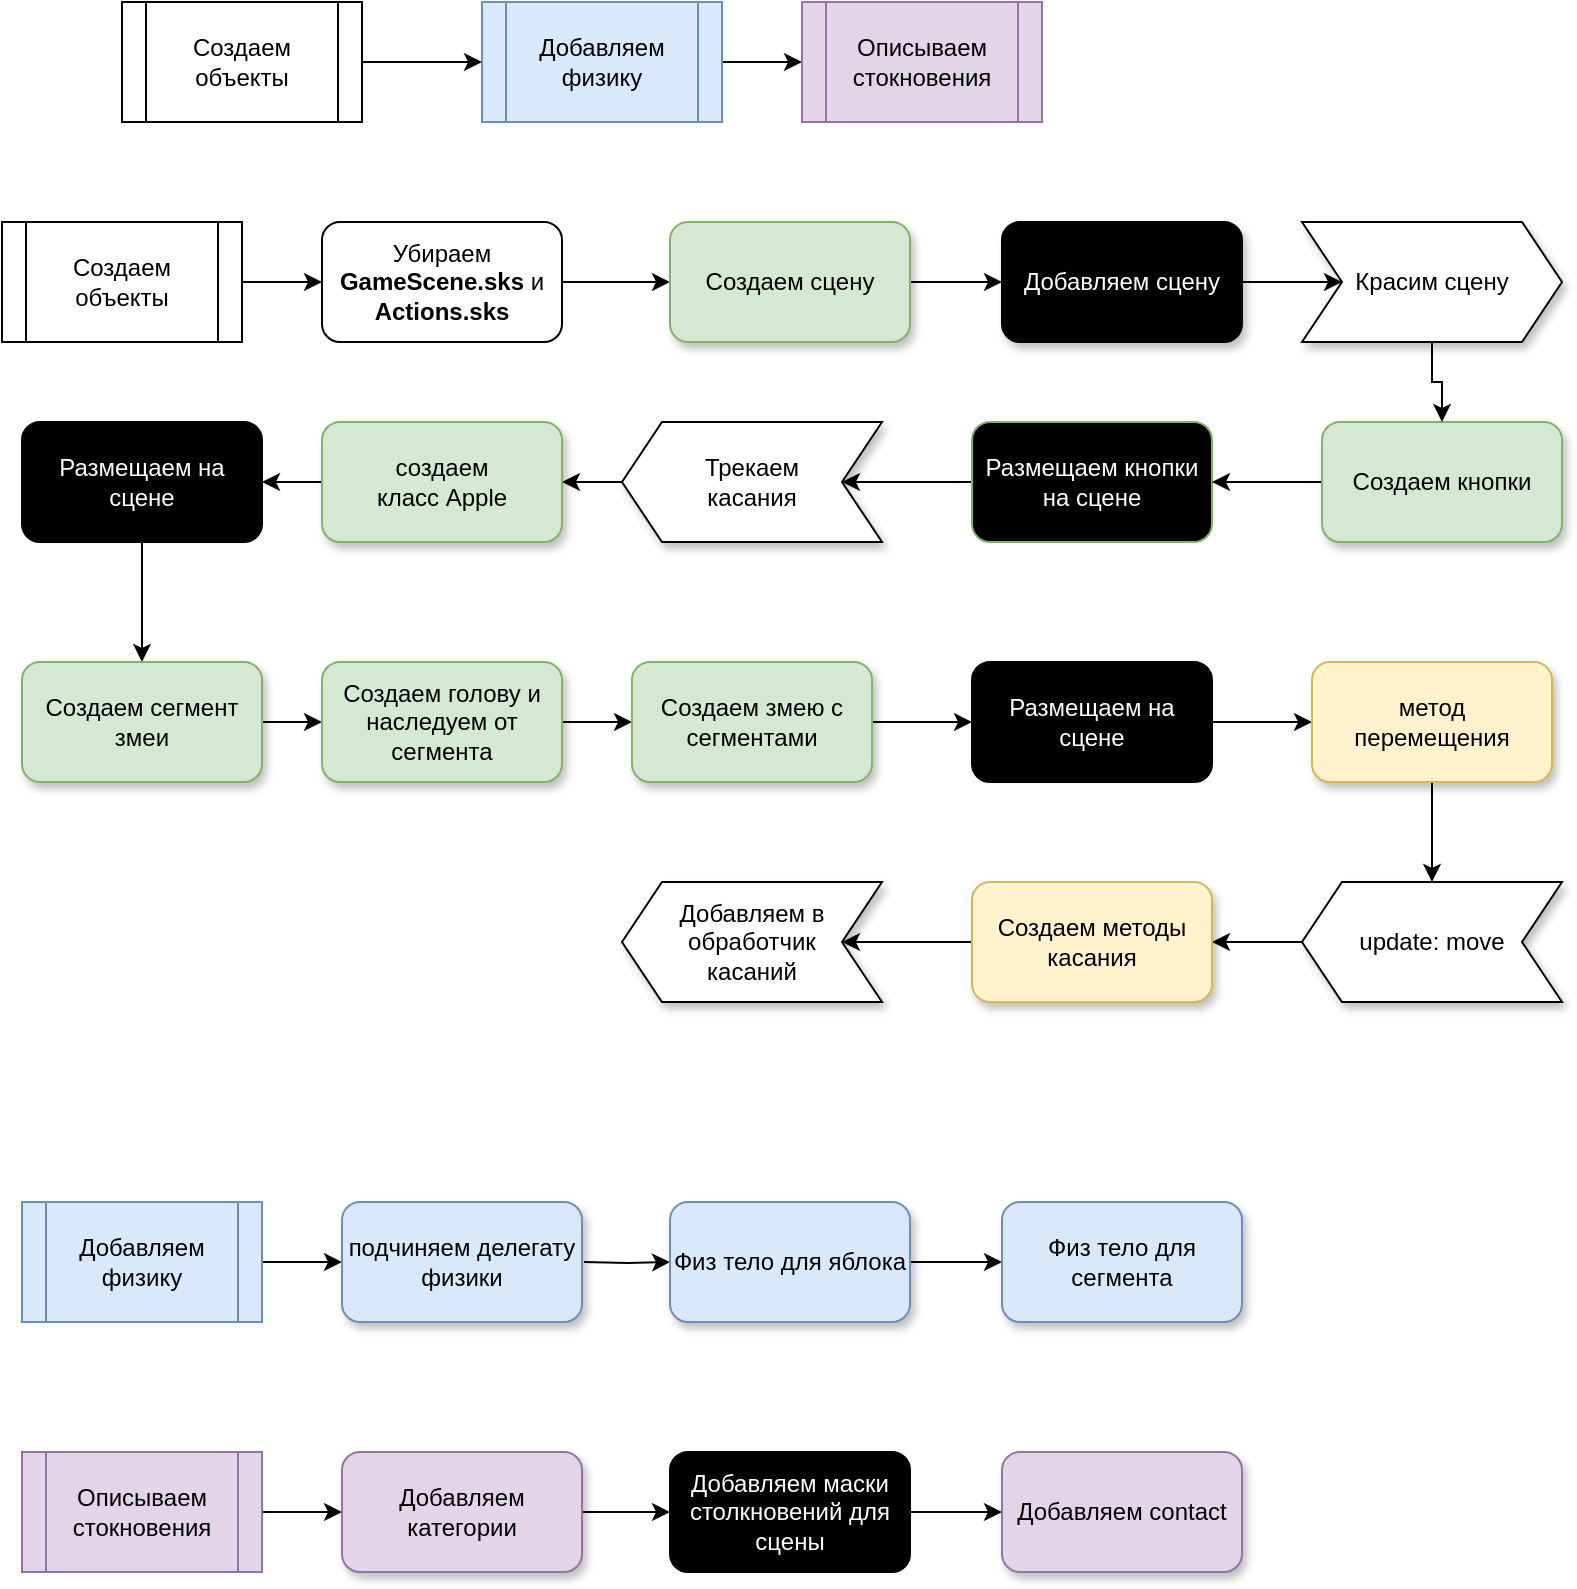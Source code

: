 <mxfile version="13.5.9" type="github">
  <diagram id="rtUFhnHfVkmdgCKiVbLg" name="Snake">
    <mxGraphModel dx="1470" dy="1000" grid="1" gridSize="10" guides="1" tooltips="1" connect="1" arrows="1" fold="1" page="1" pageScale="1" pageWidth="827" pageHeight="1169" math="0" shadow="0">
      <root>
        <mxCell id="0" />
        <mxCell id="1" parent="0" />
        <mxCell id="FlKFB4eoCFlWuuvvBIy5-28" style="edgeStyle=orthogonalEdgeStyle;rounded=0;orthogonalLoop=1;jettySize=auto;html=1;exitX=1;exitY=0.5;exitDx=0;exitDy=0;entryX=0;entryY=0.5;entryDx=0;entryDy=0;fontColor=#000000;" parent="1" source="FlKFB4eoCFlWuuvvBIy5-1" target="FlKFB4eoCFlWuuvvBIy5-26" edge="1">
          <mxGeometry relative="1" as="geometry" />
        </mxCell>
        <mxCell id="FlKFB4eoCFlWuuvvBIy5-1" value="Убираем &lt;span style=&quot;font-weight: 600&quot;&gt;GameScene.sks&lt;/span&gt; и &lt;span style=&quot;font-weight: 600&quot;&gt;Actions.sks&lt;/span&gt;" style="rounded=1;whiteSpace=wrap;html=1;" parent="1" vertex="1">
          <mxGeometry x="180" y="170" width="120" height="60" as="geometry" />
        </mxCell>
        <mxCell id="FlKFB4eoCFlWuuvvBIy5-6" value="" style="edgeStyle=orthogonalEdgeStyle;rounded=0;orthogonalLoop=1;jettySize=auto;html=1;entryX=0;entryY=0.5;entryDx=0;entryDy=0;" parent="1" source="FlKFB4eoCFlWuuvvBIy5-3" target="FlKFB4eoCFlWuuvvBIy5-20" edge="1">
          <mxGeometry relative="1" as="geometry">
            <mxPoint x="330" y="310.067" as="targetPoint" />
          </mxGeometry>
        </mxCell>
        <mxCell id="FlKFB4eoCFlWuuvvBIy5-3" value="Добавляем сцену" style="whiteSpace=wrap;html=1;rounded=1;fillColor=#000000;fontColor=#FFFFFF;sketch=0;shadow=1;" parent="1" vertex="1">
          <mxGeometry x="520" y="170" width="120" height="60" as="geometry" />
        </mxCell>
        <mxCell id="sQ0nPkpXrDJ02ECzJhpP-48" value="" style="edgeStyle=orthogonalEdgeStyle;rounded=0;orthogonalLoop=1;jettySize=auto;html=1;" edge="1" parent="1" source="FlKFB4eoCFlWuuvvBIy5-7" target="FlKFB4eoCFlWuuvvBIy5-23">
          <mxGeometry relative="1" as="geometry" />
        </mxCell>
        <mxCell id="FlKFB4eoCFlWuuvvBIy5-7" value="Размещаем кнопки на сцене" style="whiteSpace=wrap;html=1;rounded=1;strokeColor=#82b366;fontColor=#FFFFFF;fillColor=#000000;" parent="1" vertex="1">
          <mxGeometry x="505" y="270" width="120" height="60" as="geometry" />
        </mxCell>
        <mxCell id="FlKFB4eoCFlWuuvvBIy5-12" value="" style="edgeStyle=orthogonalEdgeStyle;rounded=0;orthogonalLoop=1;jettySize=auto;html=1;exitX=0;exitY=0.5;exitDx=0;exitDy=0;" parent="1" source="FlKFB4eoCFlWuuvvBIy5-23" target="FlKFB4eoCFlWuuvvBIy5-11" edge="1">
          <mxGeometry relative="1" as="geometry">
            <mxPoint x="510" y="430" as="sourcePoint" />
          </mxGeometry>
        </mxCell>
        <mxCell id="FlKFB4eoCFlWuuvvBIy5-14" value="" style="edgeStyle=orthogonalEdgeStyle;rounded=0;orthogonalLoop=1;jettySize=auto;html=1;" parent="1" source="FlKFB4eoCFlWuuvvBIy5-11" target="FlKFB4eoCFlWuuvvBIy5-13" edge="1">
          <mxGeometry relative="1" as="geometry" />
        </mxCell>
        <mxCell id="FlKFB4eoCFlWuuvvBIy5-11" value="&lt;div&gt;создаем &lt;br&gt;&lt;/div&gt;&lt;div&gt;класс Apple&lt;/div&gt;" style="whiteSpace=wrap;html=1;rounded=1;fillColor=#d5e8d4;strokeColor=#82b366;shadow=1;" parent="1" vertex="1">
          <mxGeometry x="180" y="270" width="120" height="60" as="geometry" />
        </mxCell>
        <mxCell id="FlKFB4eoCFlWuuvvBIy5-19" value="" style="edgeStyle=orthogonalEdgeStyle;rounded=0;orthogonalLoop=1;jettySize=auto;html=1;fontColor=#FFFFFF;" parent="1" source="FlKFB4eoCFlWuuvvBIy5-13" target="FlKFB4eoCFlWuuvvBIy5-18" edge="1">
          <mxGeometry relative="1" as="geometry" />
        </mxCell>
        <mxCell id="FlKFB4eoCFlWuuvvBIy5-13" value="Размещаем на сцене" style="whiteSpace=wrap;html=1;rounded=1;fillColor=#000000;fontColor=#FFFFFF;" parent="1" vertex="1">
          <mxGeometry x="30" y="270" width="120" height="60" as="geometry" />
        </mxCell>
        <mxCell id="FlKFB4eoCFlWuuvvBIy5-17" style="edgeStyle=orthogonalEdgeStyle;rounded=0;orthogonalLoop=1;jettySize=auto;html=1;fontColor=#FFFFFF;" parent="1" source="FlKFB4eoCFlWuuvvBIy5-15" target="FlKFB4eoCFlWuuvvBIy5-7" edge="1">
          <mxGeometry relative="1" as="geometry" />
        </mxCell>
        <mxCell id="FlKFB4eoCFlWuuvvBIy5-15" value="Создаем кнопки" style="whiteSpace=wrap;html=1;rounded=1;strokeColor=#82b366;fillColor=#d5e8d4;shadow=1;" parent="1" vertex="1">
          <mxGeometry x="680" y="270" width="120" height="60" as="geometry" />
        </mxCell>
        <mxCell id="sQ0nPkpXrDJ02ECzJhpP-2" value="" style="edgeStyle=orthogonalEdgeStyle;rounded=0;orthogonalLoop=1;jettySize=auto;html=1;" edge="1" parent="1" source="FlKFB4eoCFlWuuvvBIy5-18" target="sQ0nPkpXrDJ02ECzJhpP-1">
          <mxGeometry relative="1" as="geometry" />
        </mxCell>
        <mxCell id="FlKFB4eoCFlWuuvvBIy5-18" value="Создаем сегмент змеи" style="whiteSpace=wrap;html=1;rounded=1;fillColor=#d5e8d4;strokeColor=#82b366;shadow=1;" parent="1" vertex="1">
          <mxGeometry x="30" y="390" width="120" height="60" as="geometry" />
        </mxCell>
        <mxCell id="sQ0nPkpXrDJ02ECzJhpP-47" value="" style="edgeStyle=orthogonalEdgeStyle;rounded=0;orthogonalLoop=1;jettySize=auto;html=1;" edge="1" parent="1" source="FlKFB4eoCFlWuuvvBIy5-20" target="FlKFB4eoCFlWuuvvBIy5-15">
          <mxGeometry relative="1" as="geometry" />
        </mxCell>
        <mxCell id="FlKFB4eoCFlWuuvvBIy5-20" value="Красим сцену" style="shape=step;perimeter=stepPerimeter;whiteSpace=wrap;html=1;fixedSize=1;shadow=1;sketch=0;fillColor=#FFFFFF;" parent="1" vertex="1">
          <mxGeometry x="670" y="170" width="130" height="60" as="geometry" />
        </mxCell>
        <mxCell id="FlKFB4eoCFlWuuvvBIy5-23" value="&lt;div&gt;Трекаем &lt;br&gt;&lt;/div&gt;&lt;div&gt;касания&lt;/div&gt;" style="shape=step;perimeter=stepPerimeter;whiteSpace=wrap;html=1;fixedSize=1;shadow=1;sketch=0;fillColor=#FFFFFF;direction=west;align=center;" parent="1" vertex="1">
          <mxGeometry x="330" y="270" width="130" height="60" as="geometry" />
        </mxCell>
        <mxCell id="FlKFB4eoCFlWuuvvBIy5-29" style="edgeStyle=orthogonalEdgeStyle;rounded=0;orthogonalLoop=1;jettySize=auto;html=1;exitX=1;exitY=0.5;exitDx=0;exitDy=0;entryX=0;entryY=0.5;entryDx=0;entryDy=0;fontColor=#000000;" parent="1" source="FlKFB4eoCFlWuuvvBIy5-26" target="FlKFB4eoCFlWuuvvBIy5-3" edge="1">
          <mxGeometry relative="1" as="geometry" />
        </mxCell>
        <mxCell id="FlKFB4eoCFlWuuvvBIy5-26" value="Создаем сцену" style="whiteSpace=wrap;html=1;rounded=1;fillColor=#d5e8d4;strokeColor=#82b366;shadow=1;" parent="1" vertex="1">
          <mxGeometry x="354" y="170" width="120" height="60" as="geometry" />
        </mxCell>
        <mxCell id="sQ0nPkpXrDJ02ECzJhpP-4" value="" style="edgeStyle=orthogonalEdgeStyle;rounded=0;orthogonalLoop=1;jettySize=auto;html=1;" edge="1" parent="1" source="sQ0nPkpXrDJ02ECzJhpP-1" target="sQ0nPkpXrDJ02ECzJhpP-3">
          <mxGeometry relative="1" as="geometry" />
        </mxCell>
        <mxCell id="sQ0nPkpXrDJ02ECzJhpP-1" value="Создаем голову и наследуем от сегмента" style="whiteSpace=wrap;html=1;rounded=1;shadow=1;strokeColor=#82b366;fillColor=#d5e8d4;" vertex="1" parent="1">
          <mxGeometry x="180" y="390" width="120" height="60" as="geometry" />
        </mxCell>
        <mxCell id="sQ0nPkpXrDJ02ECzJhpP-8" style="edgeStyle=orthogonalEdgeStyle;rounded=0;orthogonalLoop=1;jettySize=auto;html=1;exitX=1;exitY=0.5;exitDx=0;exitDy=0;entryX=0;entryY=0.5;entryDx=0;entryDy=0;" edge="1" parent="1" source="sQ0nPkpXrDJ02ECzJhpP-3" target="sQ0nPkpXrDJ02ECzJhpP-7">
          <mxGeometry relative="1" as="geometry" />
        </mxCell>
        <mxCell id="sQ0nPkpXrDJ02ECzJhpP-3" value="Создаем змею с сегментами" style="whiteSpace=wrap;html=1;rounded=1;shadow=1;strokeColor=#82b366;fillColor=#d5e8d4;" vertex="1" parent="1">
          <mxGeometry x="335" y="390" width="120" height="60" as="geometry" />
        </mxCell>
        <mxCell id="sQ0nPkpXrDJ02ECzJhpP-10" value="" style="edgeStyle=orthogonalEdgeStyle;rounded=0;orthogonalLoop=1;jettySize=auto;html=1;entryX=0;entryY=0.5;entryDx=0;entryDy=0;" edge="1" parent="1" source="sQ0nPkpXrDJ02ECzJhpP-7" target="sQ0nPkpXrDJ02ECzJhpP-15">
          <mxGeometry relative="1" as="geometry">
            <mxPoint x="515" y="560" as="targetPoint" />
          </mxGeometry>
        </mxCell>
        <mxCell id="sQ0nPkpXrDJ02ECzJhpP-7" value="Размещаем на сцене" style="whiteSpace=wrap;html=1;rounded=1;fillColor=#000000;fontColor=#FFFFFF;" vertex="1" parent="1">
          <mxGeometry x="505" y="390" width="120" height="60" as="geometry" />
        </mxCell>
        <mxCell id="sQ0nPkpXrDJ02ECzJhpP-14" value="" style="edgeStyle=orthogonalEdgeStyle;rounded=0;orthogonalLoop=1;jettySize=auto;html=1;" edge="1" parent="1" source="sQ0nPkpXrDJ02ECzJhpP-11" target="sQ0nPkpXrDJ02ECzJhpP-13">
          <mxGeometry relative="1" as="geometry" />
        </mxCell>
        <mxCell id="sQ0nPkpXrDJ02ECzJhpP-11" value="update: move" style="shape=step;perimeter=stepPerimeter;whiteSpace=wrap;html=1;fixedSize=1;shadow=1;sketch=0;fillColor=#FFFFFF;direction=west;" vertex="1" parent="1">
          <mxGeometry x="670" y="500" width="130" height="60" as="geometry" />
        </mxCell>
        <mxCell id="sQ0nPkpXrDJ02ECzJhpP-17" value="" style="edgeStyle=orthogonalEdgeStyle;rounded=0;orthogonalLoop=1;jettySize=auto;html=1;" edge="1" parent="1" source="sQ0nPkpXrDJ02ECzJhpP-13" target="sQ0nPkpXrDJ02ECzJhpP-16">
          <mxGeometry relative="1" as="geometry" />
        </mxCell>
        <mxCell id="sQ0nPkpXrDJ02ECzJhpP-13" value="Создаем методы касания" style="whiteSpace=wrap;html=1;rounded=1;shadow=1;strokeColor=#d6b656;fillColor=#fff2cc;" vertex="1" parent="1">
          <mxGeometry x="505" y="500" width="120" height="60" as="geometry" />
        </mxCell>
        <mxCell id="sQ0nPkpXrDJ02ECzJhpP-49" value="" style="edgeStyle=orthogonalEdgeStyle;rounded=0;orthogonalLoop=1;jettySize=auto;html=1;" edge="1" parent="1" source="sQ0nPkpXrDJ02ECzJhpP-15" target="sQ0nPkpXrDJ02ECzJhpP-11">
          <mxGeometry relative="1" as="geometry" />
        </mxCell>
        <mxCell id="sQ0nPkpXrDJ02ECzJhpP-15" value="&lt;div&gt;метод&lt;/div&gt;&lt;div&gt; перемещения&lt;/div&gt;" style="whiteSpace=wrap;html=1;rounded=1;shadow=1;strokeColor=#d6b656;fillColor=#fff2cc;" vertex="1" parent="1">
          <mxGeometry x="675" y="390" width="120" height="60" as="geometry" />
        </mxCell>
        <mxCell id="sQ0nPkpXrDJ02ECzJhpP-16" value="&lt;div&gt;Добавляем в обработчик&lt;/div&gt;&lt;div&gt; касаний&lt;/div&gt;" style="shape=step;perimeter=stepPerimeter;whiteSpace=wrap;html=1;fixedSize=1;shadow=1;sketch=0;fillColor=#FFFFFF;direction=west;align=center;" vertex="1" parent="1">
          <mxGeometry x="330" y="500" width="130" height="60" as="geometry" />
        </mxCell>
        <mxCell id="sQ0nPkpXrDJ02ECzJhpP-22" value="" style="edgeStyle=orthogonalEdgeStyle;rounded=0;orthogonalLoop=1;jettySize=auto;html=1;exitX=1;exitY=0.5;exitDx=0;exitDy=0;" edge="1" parent="1" source="sQ0nPkpXrDJ02ECzJhpP-38" target="sQ0nPkpXrDJ02ECzJhpP-21">
          <mxGeometry relative="1" as="geometry">
            <mxPoint x="150" y="690" as="sourcePoint" />
          </mxGeometry>
        </mxCell>
        <mxCell id="sQ0nPkpXrDJ02ECzJhpP-24" value="" style="edgeStyle=orthogonalEdgeStyle;rounded=0;orthogonalLoop=1;jettySize=auto;html=1;" edge="1" parent="1" target="sQ0nPkpXrDJ02ECzJhpP-23">
          <mxGeometry relative="1" as="geometry">
            <mxPoint x="311" y="690" as="sourcePoint" />
          </mxGeometry>
        </mxCell>
        <mxCell id="sQ0nPkpXrDJ02ECzJhpP-21" value="подчиняем делегату физики" style="whiteSpace=wrap;html=1;rounded=1;shadow=1;strokeColor=#6c8ebf;fillColor=#dae8fc;" vertex="1" parent="1">
          <mxGeometry x="190" y="660" width="120" height="60" as="geometry" />
        </mxCell>
        <mxCell id="sQ0nPkpXrDJ02ECzJhpP-26" value="" style="edgeStyle=orthogonalEdgeStyle;rounded=0;orthogonalLoop=1;jettySize=auto;html=1;" edge="1" parent="1" source="sQ0nPkpXrDJ02ECzJhpP-23" target="sQ0nPkpXrDJ02ECzJhpP-25">
          <mxGeometry relative="1" as="geometry" />
        </mxCell>
        <mxCell id="sQ0nPkpXrDJ02ECzJhpP-23" value="Физ тело для яблока" style="whiteSpace=wrap;html=1;rounded=1;shadow=1;strokeColor=#6c8ebf;fillColor=#dae8fc;" vertex="1" parent="1">
          <mxGeometry x="354" y="660" width="120" height="60" as="geometry" />
        </mxCell>
        <mxCell id="sQ0nPkpXrDJ02ECzJhpP-25" value="Физ тело для сегмента" style="whiteSpace=wrap;html=1;rounded=1;shadow=1;strokeColor=#6c8ebf;fillColor=#dae8fc;" vertex="1" parent="1">
          <mxGeometry x="520" y="660" width="120" height="60" as="geometry" />
        </mxCell>
        <mxCell id="sQ0nPkpXrDJ02ECzJhpP-31" value="" style="edgeStyle=orthogonalEdgeStyle;rounded=0;orthogonalLoop=1;jettySize=auto;html=1;exitX=1;exitY=0.5;exitDx=0;exitDy=0;" edge="1" parent="1" source="sQ0nPkpXrDJ02ECzJhpP-40" target="sQ0nPkpXrDJ02ECzJhpP-30">
          <mxGeometry relative="1" as="geometry">
            <mxPoint x="150" y="815" as="sourcePoint" />
          </mxGeometry>
        </mxCell>
        <mxCell id="sQ0nPkpXrDJ02ECzJhpP-33" value="" style="edgeStyle=orthogonalEdgeStyle;rounded=0;orthogonalLoop=1;jettySize=auto;html=1;entryX=0;entryY=0.5;entryDx=0;entryDy=0;" edge="1" parent="1" source="sQ0nPkpXrDJ02ECzJhpP-30" target="sQ0nPkpXrDJ02ECzJhpP-36">
          <mxGeometry relative="1" as="geometry">
            <mxPoint x="354" y="815" as="targetPoint" />
          </mxGeometry>
        </mxCell>
        <mxCell id="sQ0nPkpXrDJ02ECzJhpP-30" value="Добавляем категории" style="whiteSpace=wrap;html=1;rounded=1;shadow=1;strokeColor=#9673a6;fillColor=#e1d5e7;" vertex="1" parent="1">
          <mxGeometry x="190" y="785" width="120" height="60" as="geometry" />
        </mxCell>
        <mxCell id="sQ0nPkpXrDJ02ECzJhpP-35" value="" style="edgeStyle=orthogonalEdgeStyle;rounded=0;orthogonalLoop=1;jettySize=auto;html=1;exitX=1;exitY=0.5;exitDx=0;exitDy=0;" edge="1" parent="1" source="sQ0nPkpXrDJ02ECzJhpP-36" target="sQ0nPkpXrDJ02ECzJhpP-34">
          <mxGeometry relative="1" as="geometry">
            <mxPoint x="474" y="815" as="sourcePoint" />
          </mxGeometry>
        </mxCell>
        <mxCell id="sQ0nPkpXrDJ02ECzJhpP-34" value="Добавляем contact" style="whiteSpace=wrap;html=1;rounded=1;shadow=1;strokeColor=#9673a6;fillColor=#e1d5e7;" vertex="1" parent="1">
          <mxGeometry x="520" y="785" width="120" height="60" as="geometry" />
        </mxCell>
        <mxCell id="sQ0nPkpXrDJ02ECzJhpP-36" value="Добавляем маски столкновений для сцены" style="whiteSpace=wrap;html=1;rounded=1;fillColor=#000000;fontColor=#FFFFFF;" vertex="1" parent="1">
          <mxGeometry x="354" y="785" width="120" height="60" as="geometry" />
        </mxCell>
        <mxCell id="sQ0nPkpXrDJ02ECzJhpP-44" value="" style="edgeStyle=orthogonalEdgeStyle;rounded=0;orthogonalLoop=1;jettySize=auto;html=1;" edge="1" parent="1" source="sQ0nPkpXrDJ02ECzJhpP-37" target="sQ0nPkpXrDJ02ECzJhpP-39">
          <mxGeometry relative="1" as="geometry" />
        </mxCell>
        <mxCell id="sQ0nPkpXrDJ02ECzJhpP-37" value="&lt;div&gt;Добавляем &lt;br&gt;&lt;/div&gt;&lt;div&gt;физику&lt;br&gt;&lt;/div&gt;" style="shape=process;whiteSpace=wrap;html=1;backgroundOutline=1;fillColor=#dae8fc;strokeColor=#6c8ebf;" vertex="1" parent="1">
          <mxGeometry x="260" y="60" width="120" height="60" as="geometry" />
        </mxCell>
        <mxCell id="sQ0nPkpXrDJ02ECzJhpP-38" value="&lt;div&gt;Добавляем &lt;br&gt;&lt;/div&gt;&lt;div&gt;физику&lt;br&gt;&lt;/div&gt;" style="shape=process;whiteSpace=wrap;html=1;backgroundOutline=1;fillColor=#dae8fc;strokeColor=#6c8ebf;" vertex="1" parent="1">
          <mxGeometry x="30" y="660" width="120" height="60" as="geometry" />
        </mxCell>
        <mxCell id="sQ0nPkpXrDJ02ECzJhpP-39" value="Описываем стокновения" style="shape=process;whiteSpace=wrap;html=1;backgroundOutline=1;fillColor=#e1d5e7;strokeColor=#9673a6;" vertex="1" parent="1">
          <mxGeometry x="420" y="60" width="120" height="60" as="geometry" />
        </mxCell>
        <mxCell id="sQ0nPkpXrDJ02ECzJhpP-40" value="Описываем стокновения" style="shape=process;whiteSpace=wrap;html=1;backgroundOutline=1;fillColor=#e1d5e7;strokeColor=#9673a6;" vertex="1" parent="1">
          <mxGeometry x="30" y="785" width="120" height="60" as="geometry" />
        </mxCell>
        <mxCell id="sQ0nPkpXrDJ02ECzJhpP-43" value="" style="edgeStyle=orthogonalEdgeStyle;rounded=0;orthogonalLoop=1;jettySize=auto;html=1;" edge="1" parent="1" source="sQ0nPkpXrDJ02ECzJhpP-42" target="sQ0nPkpXrDJ02ECzJhpP-37">
          <mxGeometry relative="1" as="geometry" />
        </mxCell>
        <mxCell id="sQ0nPkpXrDJ02ECzJhpP-42" value="Создаем объекты" style="shape=process;whiteSpace=wrap;html=1;backgroundOutline=1;" vertex="1" parent="1">
          <mxGeometry x="80" y="60" width="120" height="60" as="geometry" />
        </mxCell>
        <mxCell id="sQ0nPkpXrDJ02ECzJhpP-46" value="" style="edgeStyle=orthogonalEdgeStyle;rounded=0;orthogonalLoop=1;jettySize=auto;html=1;" edge="1" parent="1" source="sQ0nPkpXrDJ02ECzJhpP-45" target="FlKFB4eoCFlWuuvvBIy5-1">
          <mxGeometry relative="1" as="geometry" />
        </mxCell>
        <mxCell id="sQ0nPkpXrDJ02ECzJhpP-45" value="Создаем объекты" style="shape=process;whiteSpace=wrap;html=1;backgroundOutline=1;" vertex="1" parent="1">
          <mxGeometry x="20" y="170" width="120" height="60" as="geometry" />
        </mxCell>
      </root>
    </mxGraphModel>
  </diagram>
</mxfile>
